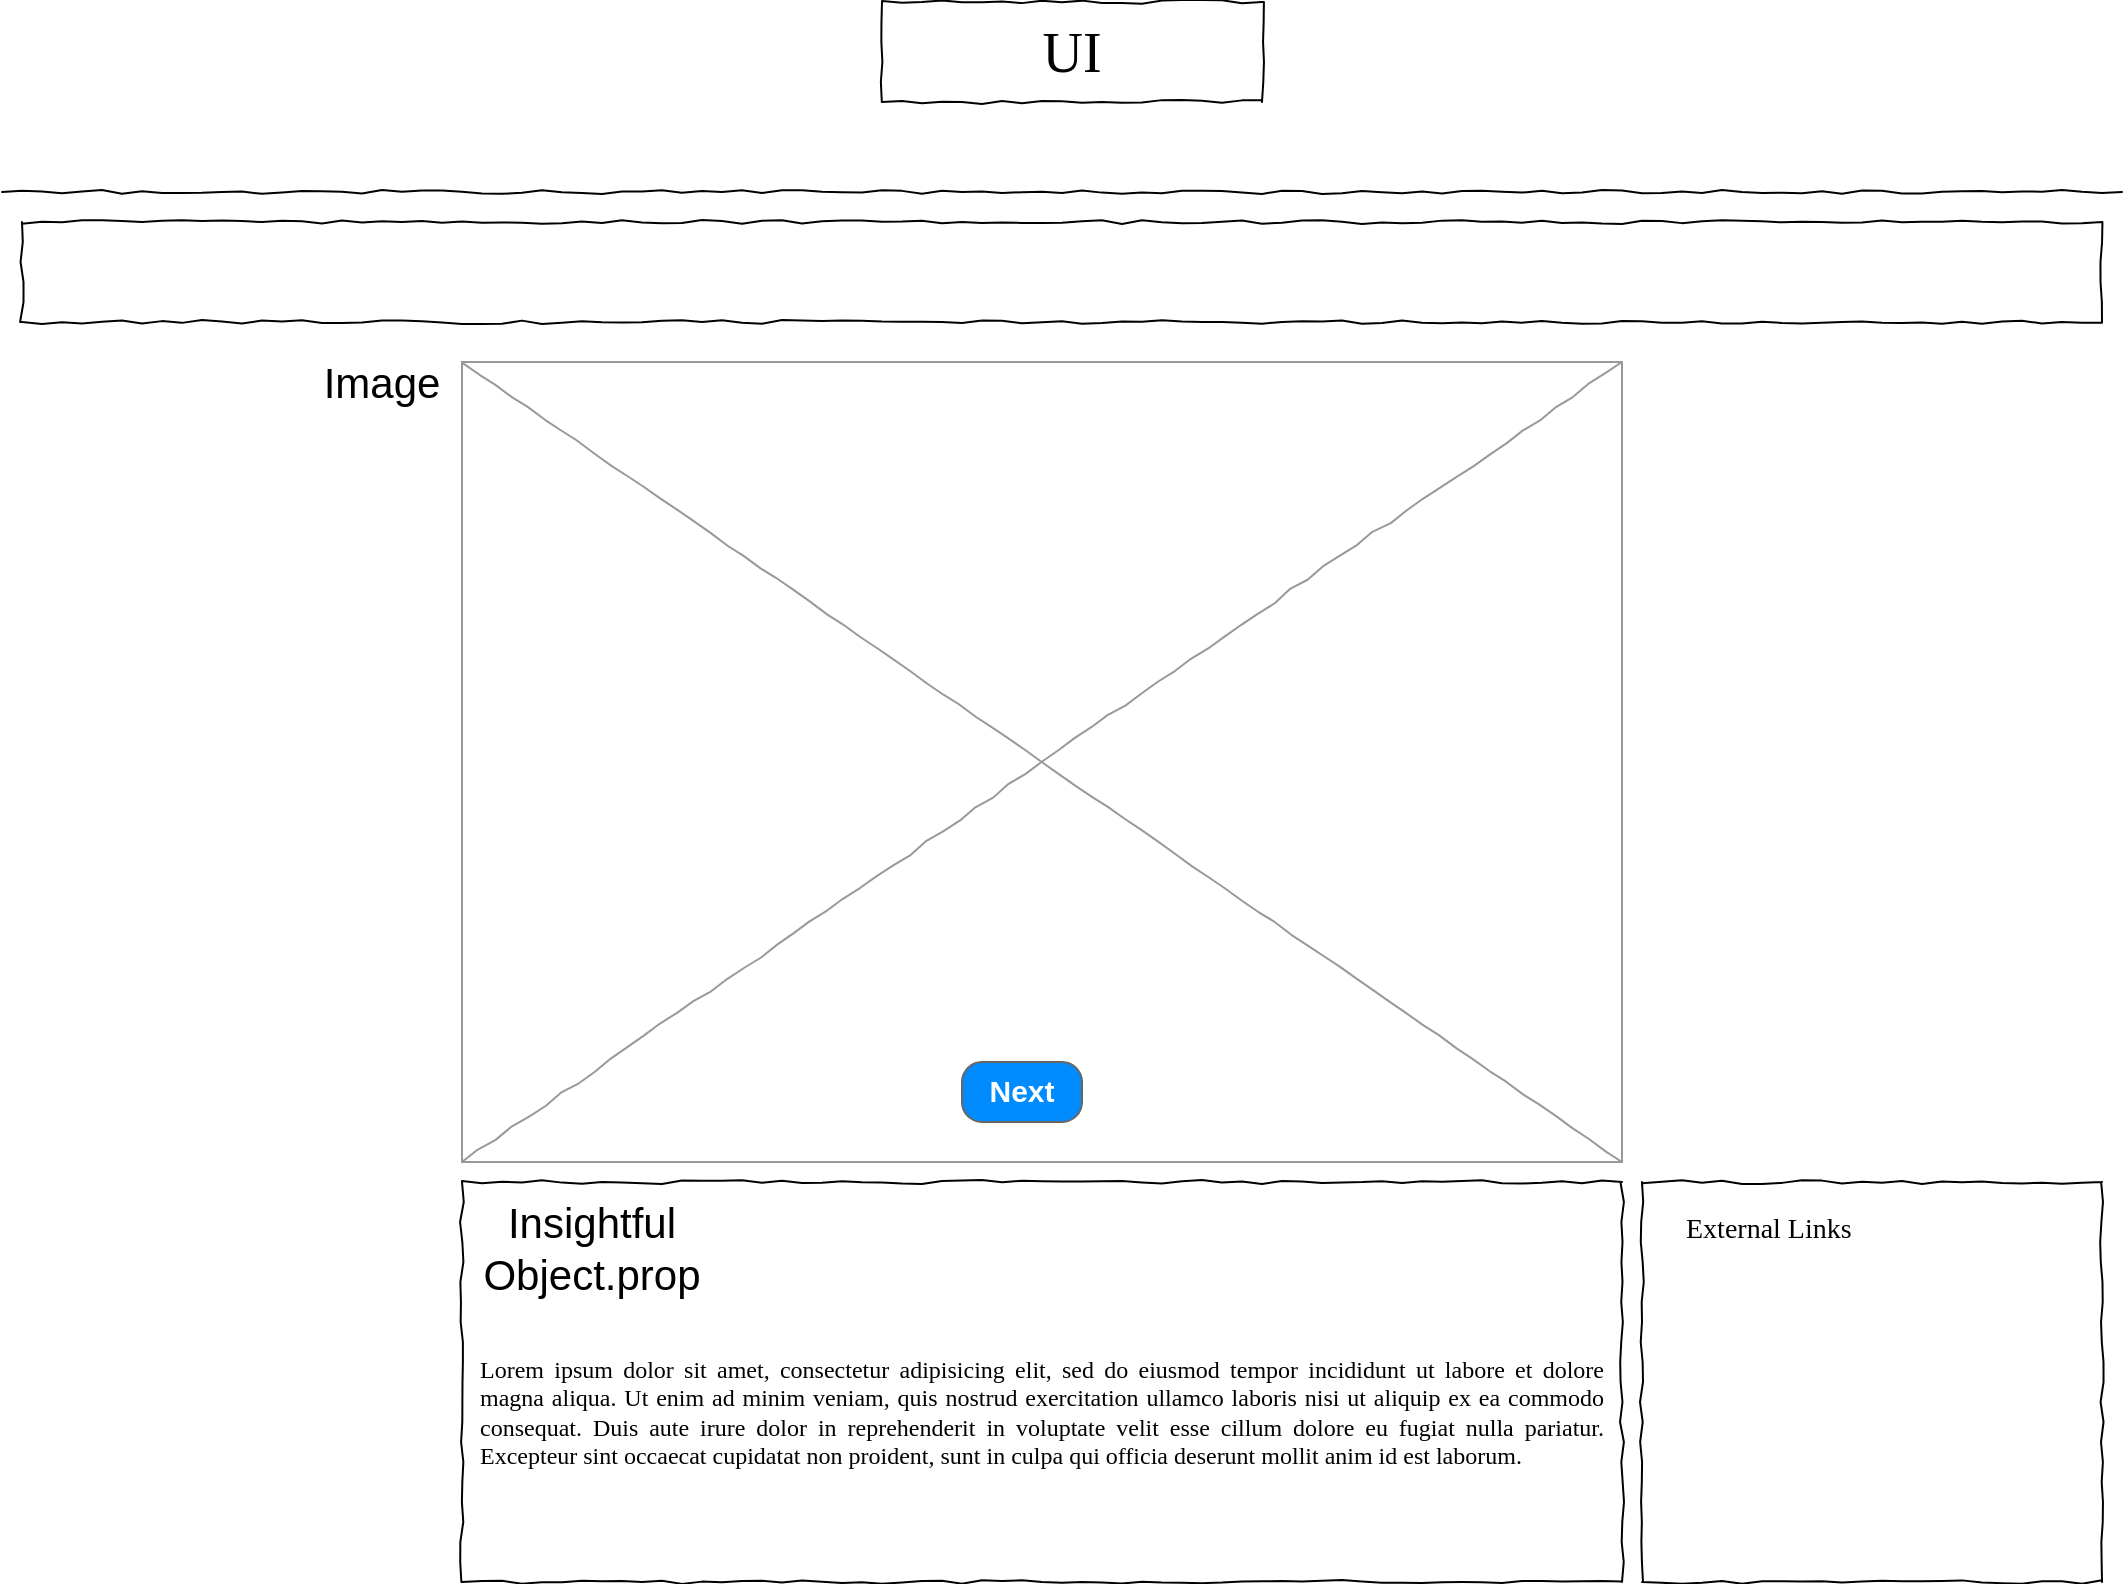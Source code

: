 <mxfile version="13.10.0" type="embed" pages="4">
    <diagram name="Page-1" id="03018318-947c-dd8e-b7a3-06fadd420f32">
        <mxGraphModel dx="1812" dy="703" grid="1" gridSize="10" guides="1" tooltips="1" connect="1" arrows="1" fold="1" page="1" pageScale="1" pageWidth="1100" pageHeight="850" background="#ffffff" math="0" shadow="0">
            <root>
                <mxCell id="0"/>
                <mxCell id="1" parent="0"/>
                <mxCell id="677b7b8949515195-2" value="UI" style="whiteSpace=wrap;html=1;rounded=0;shadow=0;labelBackgroundColor=none;strokeWidth=1;fontFamily=Verdana;fontSize=28;align=center;comic=1;" parent="1" vertex="1">
                    <mxGeometry x="460" y="50" width="190" height="50" as="geometry"/>
                </mxCell>
                <mxCell id="677b7b8949515195-9" value="" style="line;strokeWidth=1;html=1;rounded=0;shadow=0;labelBackgroundColor=none;fillColor=none;fontFamily=Verdana;fontSize=14;fontColor=#000000;align=center;comic=1;" parent="1" vertex="1">
                    <mxGeometry x="20" y="140" width="1060" height="10" as="geometry"/>
                </mxCell>
                <mxCell id="677b7b8949515195-10" value="" style="whiteSpace=wrap;html=1;rounded=0;shadow=0;labelBackgroundColor=none;strokeWidth=1;fillColor=none;fontFamily=Verdana;fontSize=12;align=center;comic=1;" parent="1" vertex="1">
                    <mxGeometry x="30" y="160" width="1040" height="50" as="geometry"/>
                </mxCell>
                <mxCell id="677b7b8949515195-15" value="&lt;div style=&quot;text-align: justify&quot;&gt;&lt;span style=&quot;color: rgba(0 , 0 , 0 , 0) ; font-family: monospace ; font-size: 0px&quot;&gt;%3CmxGraphModel%3E%3Croot%3E%3CmxCell%20id%3D%220%22%2F%3E%3CmxCell%20id%3D%221%22%20parent%3D%220%22%2F%3E%3CmxCell%20id%3D%222%22%20value%3D%22Image%22%20style%3D%22text%3Bhtml%3D1%3BstrokeColor%3Dnone%3BfillColor%3Dnone%3Balign%3Dcenter%3BverticalAlign%3Dmiddle%3BwhiteSpace%3Dwrap%3Brounded%3D0%3BfontSize%3D21%3B%22%20vertex%3D%221%22%20parent%3D%221%22%3E%3CmxGeometry%20x%3D%22190%22%20y%3D%22230%22%20width%3D%2240%22%20height%3D%2220%22%20as%3D%22geometry%22%2F%3E%3C%2FmxCell%3E%3C%2Froot%3E%3C%2FmxGraphModel%3E&lt;/span&gt;&lt;span&gt;&lt;br&gt;&lt;/span&gt;&lt;/div&gt;&lt;div style=&quot;text-align: justify&quot;&gt;&lt;span&gt;&lt;br&gt;&lt;/span&gt;&lt;/div&gt;&lt;div style=&quot;text-align: justify&quot;&gt;&lt;span&gt;&lt;br&gt;&lt;/span&gt;&lt;/div&gt;&lt;div style=&quot;text-align: justify&quot;&gt;&lt;span&gt;&lt;br&gt;&lt;/span&gt;&lt;/div&gt;&lt;div style=&quot;text-align: justify&quot;&gt;&lt;span&gt;&lt;br&gt;&lt;/span&gt;&lt;/div&gt;&lt;div style=&quot;text-align: justify&quot;&gt;&lt;span&gt;Lorem ipsum dolor sit amet, consectetur adipisicing elit, sed do eiusmod tempor incididunt ut labore et dolore magna aliqua. Ut enim ad minim veniam, quis nostrud exercitation ullamco laboris nisi ut aliquip ex ea commodo consequat. Duis aute irure dolor in reprehenderit in voluptate velit esse cillum dolore eu fugiat nulla pariatur. Excepteur sint occaecat cupidatat non proident, sunt in culpa qui officia deserunt mollit anim id est laborum.&lt;/span&gt;&lt;/div&gt;" style="whiteSpace=wrap;html=1;rounded=0;shadow=0;labelBackgroundColor=none;strokeWidth=1;fillColor=none;fontFamily=Verdana;fontSize=12;align=center;verticalAlign=top;spacing=10;comic=1;" parent="1" vertex="1">
                    <mxGeometry x="250" y="640" width="580" height="200" as="geometry"/>
                </mxCell>
                <mxCell id="677b7b8949515195-16" value="" style="verticalLabelPosition=bottom;shadow=0;dashed=0;align=center;html=1;verticalAlign=top;strokeWidth=1;shape=mxgraph.mockup.graphics.simpleIcon;strokeColor=#999999;rounded=0;labelBackgroundColor=none;fontFamily=Verdana;fontSize=14;fontColor=#000000;comic=1;" parent="1" vertex="1">
                    <mxGeometry x="250" y="230" width="580" height="400" as="geometry"/>
                </mxCell>
                <mxCell id="677b7b8949515195-26" value="" style="whiteSpace=wrap;html=1;rounded=0;shadow=0;labelBackgroundColor=none;strokeWidth=1;fillColor=none;fontFamily=Verdana;fontSize=12;align=center;comic=1;" parent="1" vertex="1">
                    <mxGeometry x="840" y="640" width="230" height="200" as="geometry"/>
                </mxCell>
                <mxCell id="677b7b8949515195-42" value="External Links" style="text;html=1;points=[];align=left;verticalAlign=top;spacingTop=-4;fontSize=14;fontFamily=Verdana" parent="1" vertex="1">
                    <mxGeometry x="860" y="653" width="170" height="20" as="geometry"/>
                </mxCell>
                <mxCell id="4h4jctPzliOnnjx4pKhY-1" value="Image" style="text;html=1;strokeColor=none;fillColor=none;align=center;verticalAlign=middle;whiteSpace=wrap;rounded=0;fontSize=21;" parent="1" vertex="1">
                    <mxGeometry x="190" y="230" width="40" height="20" as="geometry"/>
                </mxCell>
                <mxCell id="4h4jctPzliOnnjx4pKhY-2" value="&lt;font style=&quot;font-size: 15px&quot;&gt;Next&lt;/font&gt;" style="strokeWidth=1;shadow=0;dashed=0;align=center;html=1;shape=mxgraph.mockup.buttons.button;strokeColor=#666666;fontColor=#ffffff;mainText=;buttonStyle=round;fontSize=17;fontStyle=1;fillColor=#008cff;whiteSpace=wrap;" parent="1" vertex="1">
                    <mxGeometry x="500" y="580" width="60" height="30" as="geometry"/>
                </mxCell>
                <mxCell id="4h4jctPzliOnnjx4pKhY-8" value="Insightful Object.prop" style="text;html=1;strokeColor=none;fillColor=none;align=center;verticalAlign=middle;whiteSpace=wrap;rounded=0;fontSize=21;" parent="1" vertex="1">
                    <mxGeometry x="240" y="653" width="150" height="40" as="geometry"/>
                </mxCell>
            </root>
        </mxGraphModel>
    </diagram>
    <diagram id="zmGmdxGS78DfiWs6E3hG" name="Page-2">
        <mxGraphModel dx="1812" dy="703" grid="1" gridSize="10" guides="1" tooltips="1" connect="1" arrows="1" fold="1" page="1" pageScale="1" pageWidth="827" pageHeight="1169" math="0" shadow="0">
            <root>
                <mxCell id="OkzMb20YwTvmT8Oa3cdr-0"/>
                <mxCell id="OkzMb20YwTvmT8Oa3cdr-1" parent="OkzMb20YwTvmT8Oa3cdr-0"/>
                <mxCell id="yHESbApCZMD7SywobxEk-0" value="" style="whiteSpace=wrap;html=1;rounded=0;shadow=0;labelBackgroundColor=none;strokeColor=#000000;strokeWidth=1;fillColor=none;fontFamily=Verdana;fontSize=12;fontColor=#000000;align=center;comic=1;" parent="OkzMb20YwTvmT8Oa3cdr-1" vertex="1">
                    <mxGeometry x="100" y="120" width="1470" height="810" as="geometry"/>
                </mxCell>
                <mxCell id="cEJlTuyYRtpYNmx6dZ6T-14" value="" style="whiteSpace=wrap;html=1;aspect=fixed;strokeWidth=4;fontSize=24;" parent="OkzMb20YwTvmT8Oa3cdr-1" vertex="1">
                    <mxGeometry x="530" y="650" width="140" height="140" as="geometry"/>
                </mxCell>
                <mxCell id="cEJlTuyYRtpYNmx6dZ6T-15" value="" style="whiteSpace=wrap;html=1;aspect=fixed;strokeWidth=4;fontSize=24;" parent="OkzMb20YwTvmT8Oa3cdr-1" vertex="1">
                    <mxGeometry x="740" y="650" width="140" height="140" as="geometry"/>
                </mxCell>
                <mxCell id="k2bR7vD0tmslMvNT1PfW-0" value="" style="rounded=1;whiteSpace=wrap;html=1;strokeWidth=4;fontSize=21;" parent="OkzMb20YwTvmT8Oa3cdr-1" vertex="1">
                    <mxGeometry x="155" y="160" width="1335" height="720" as="geometry"/>
                </mxCell>
                <mxCell id="cEJlTuyYRtpYNmx6dZ6T-4" value="" style="whiteSpace=wrap;html=1;aspect=fixed;strokeWidth=4;fontSize=24;verticalAlign=top;" parent="OkzMb20YwTvmT8Oa3cdr-1" vertex="1">
                    <mxGeometry x="230" y="195" width="650" height="650" as="geometry"/>
                </mxCell>
                <mxCell id="cEJlTuyYRtpYNmx6dZ6T-3" value="PhotoContainer" style="text;html=1;strokeColor=none;fillColor=none;align=center;verticalAlign=middle;whiteSpace=wrap;rounded=0;strokeWidth=4;fontStyle=1;fontSize=24;" parent="OkzMb20YwTvmT8Oa3cdr-1" vertex="1">
                    <mxGeometry x="280" y="140" width="150" height="70" as="geometry"/>
                </mxCell>
                <mxCell id="cEJlTuyYRtpYNmx6dZ6T-5" value="PhotoGrid" style="text;html=1;strokeColor=none;fillColor=none;align=center;verticalAlign=middle;whiteSpace=wrap;rounded=0;fontSize=24;fontStyle=1" parent="OkzMb20YwTvmT8Oa3cdr-1" vertex="1">
                    <mxGeometry x="300" y="210" width="40" height="20" as="geometry"/>
                </mxCell>
                <mxCell id="cEJlTuyYRtpYNmx6dZ6T-9" value="" style="whiteSpace=wrap;html=1;aspect=fixed;strokeWidth=4;fontSize=24;" parent="OkzMb20YwTvmT8Oa3cdr-1" vertex="1">
                    <mxGeometry x="264" y="250" width="140" height="140" as="geometry"/>
                </mxCell>
                <mxCell id="k2bR7vD0tmslMvNT1PfW-2" value="" style="whiteSpace=wrap;html=1;aspect=fixed;strokeWidth=4;fontSize=24;" parent="OkzMb20YwTvmT8Oa3cdr-1" vertex="1">
                    <mxGeometry x="264" y="440" width="140" height="140" as="geometry"/>
                </mxCell>
                <mxCell id="k2bR7vD0tmslMvNT1PfW-3" value="" style="whiteSpace=wrap;html=1;aspect=fixed;strokeWidth=4;fontSize=24;" parent="OkzMb20YwTvmT8Oa3cdr-1" vertex="1">
                    <mxGeometry x="264" y="620" width="140" height="140" as="geometry"/>
                </mxCell>
                <mxCell id="k2bR7vD0tmslMvNT1PfW-4" value="" style="whiteSpace=wrap;html=1;aspect=fixed;strokeWidth=4;fontSize=24;" parent="OkzMb20YwTvmT8Oa3cdr-1" vertex="1">
                    <mxGeometry x="480" y="250" width="140" height="140" as="geometry"/>
                </mxCell>
                <mxCell id="k2bR7vD0tmslMvNT1PfW-5" value="" style="whiteSpace=wrap;html=1;aspect=fixed;strokeWidth=4;fontSize=24;" parent="OkzMb20YwTvmT8Oa3cdr-1" vertex="1">
                    <mxGeometry x="690" y="250" width="140" height="140" as="geometry"/>
                </mxCell>
                <mxCell id="k2bR7vD0tmslMvNT1PfW-6" value="" style="whiteSpace=wrap;html=1;aspect=fixed;strokeWidth=4;fontSize=24;" parent="OkzMb20YwTvmT8Oa3cdr-1" vertex="1">
                    <mxGeometry x="485" y="440" width="140" height="140" as="geometry"/>
                </mxCell>
                <mxCell id="k2bR7vD0tmslMvNT1PfW-7" value="" style="whiteSpace=wrap;html=1;aspect=fixed;strokeWidth=4;fontSize=24;" parent="OkzMb20YwTvmT8Oa3cdr-1" vertex="1">
                    <mxGeometry x="687" y="440" width="140" height="140" as="geometry"/>
                </mxCell>
                <mxCell id="k2bR7vD0tmslMvNT1PfW-8" value="" style="whiteSpace=wrap;html=1;aspect=fixed;strokeWidth=4;fontSize=24;" parent="OkzMb20YwTvmT8Oa3cdr-1" vertex="1">
                    <mxGeometry x="485" y="620" width="140" height="140" as="geometry"/>
                </mxCell>
                <mxCell id="k2bR7vD0tmslMvNT1PfW-9" value="" style="whiteSpace=wrap;html=1;aspect=fixed;strokeWidth=4;fontSize=24;" parent="OkzMb20YwTvmT8Oa3cdr-1" vertex="1">
                    <mxGeometry x="687" y="620" width="140" height="140" as="geometry"/>
                </mxCell>
                <mxCell id="k2bR7vD0tmslMvNT1PfW-10" value="" style="rounded=0;whiteSpace=wrap;html=1;strokeWidth=4;fontSize=21;" parent="OkzMb20YwTvmT8Oa3cdr-1" vertex="1">
                    <mxGeometry x="940" y="195" width="500" height="195" as="geometry"/>
                </mxCell>
                <mxCell id="k2bR7vD0tmslMvNT1PfW-11" value="County Changer" style="text;html=1;strokeColor=none;fillColor=none;align=center;verticalAlign=middle;whiteSpace=wrap;rounded=0;fontSize=21;fontStyle=1" parent="OkzMb20YwTvmT8Oa3cdr-1" vertex="1">
                    <mxGeometry x="960" y="210" width="220" height="40" as="geometry"/>
                </mxCell>
                <mxCell id="k2bR7vD0tmslMvNT1PfW-12" value="Option 1" style="strokeWidth=1;shadow=0;dashed=0;align=center;html=1;shape=mxgraph.mockup.forms.comboBox;strokeColor=#999999;fillColor=#ddeeff;align=left;fillColor2=#aaddff;mainText=;fontColor=#666666;fontSize=17;spacingLeft=3;" parent="OkzMb20YwTvmT8Oa3cdr-1" vertex="1">
                    <mxGeometry x="970" y="270" width="150" height="30" as="geometry"/>
                </mxCell>
                <mxCell id="k2bR7vD0tmslMvNT1PfW-13" value="Option 1" style="strokeWidth=1;shadow=0;dashed=0;align=center;html=1;shape=mxgraph.mockup.forms.comboBox;strokeColor=#999999;fillColor=#ddeeff;align=left;fillColor2=#aaddff;mainText=;fontColor=#666666;fontSize=17;spacingLeft=3;" parent="OkzMb20YwTvmT8Oa3cdr-1" vertex="1">
                    <mxGeometry x="1210" y="270" width="150" height="30" as="geometry"/>
                </mxCell>
                <mxCell id="A5nRyX96cypssp2GpTWE-0" value="Photo" style="text;html=1;strokeColor=none;fillColor=none;align=center;verticalAlign=middle;whiteSpace=wrap;rounded=0;fontSize=19;" parent="OkzMb20YwTvmT8Oa3cdr-1" vertex="1">
                    <mxGeometry x="280" y="260" width="40" height="20" as="geometry"/>
                </mxCell>
            </root>
        </mxGraphModel>
    </diagram>
    <diagram id="eBFzqkjWwGh5Mb0Sj05I" name="Page-4">
        <mxGraphModel dx="1812" dy="703" grid="1" gridSize="10" guides="1" tooltips="1" connect="1" arrows="1" fold="1" page="1" pageScale="1" pageWidth="827" pageHeight="1169" math="0" shadow="0">
            <root>
                <mxCell id="hxcBPby-BTjeihng6vHj-0"/>
                <mxCell id="hxcBPby-BTjeihng6vHj-1" parent="hxcBPby-BTjeihng6vHj-0"/>
                <mxCell id="J9Jd6XH2ds8hbBK8N2th-0" value="" style="rounded=0;whiteSpace=wrap;html=1;strokeWidth=4;fontSize=21;fillColor=#f8cecc;strokeColor=#b85450;" parent="hxcBPby-BTjeihng6vHj-1" vertex="1">
                    <mxGeometry x="290" y="60" width="270" height="90" as="geometry"/>
                </mxCell>
                <mxCell id="J9Jd6XH2ds8hbBK8N2th-1" value="Photo Container" style="text;html=1;strokeColor=none;fillColor=none;align=center;verticalAlign=middle;whiteSpace=wrap;rounded=0;fontSize=21;" parent="hxcBPby-BTjeihng6vHj-1" vertex="1">
                    <mxGeometry x="405" y="20" width="40" height="20" as="geometry"/>
                </mxCell>
                <mxCell id="qpttxDpWk19ikilLY3t_-0" value="State: Photo Data" style="text;html=1;strokeColor=none;fillColor=none;align=center;verticalAlign=middle;whiteSpace=wrap;rounded=0;fontSize=19;" parent="hxcBPby-BTjeihng6vHj-1" vertex="1">
                    <mxGeometry x="290" y="70" width="170" height="30" as="geometry"/>
                </mxCell>
                <mxCell id="qpttxDpWk19ikilLY3t_-3" value="Props: None" style="text;html=1;strokeColor=none;fillColor=none;align=center;verticalAlign=middle;whiteSpace=wrap;rounded=0;fontSize=19;" parent="hxcBPby-BTjeihng6vHj-1" vertex="1">
                    <mxGeometry x="270" y="110" width="170" height="20" as="geometry"/>
                </mxCell>
                <mxCell id="qpttxDpWk19ikilLY3t_-4" value="" style="endArrow=classic;html=1;fontSize=19;exitX=0.5;exitY=1;exitDx=0;exitDy=0;" parent="hxcBPby-BTjeihng6vHj-1" source="J9Jd6XH2ds8hbBK8N2th-0" edge="1">
                    <mxGeometry width="50" height="50" relative="1" as="geometry">
                        <mxPoint x="420" y="300" as="sourcePoint"/>
                        <mxPoint x="590" y="230" as="targetPoint"/>
                    </mxGeometry>
                </mxCell>
                <mxCell id="qpttxDpWk19ikilLY3t_-5" value="" style="endArrow=classic;html=1;fontSize=19;" parent="hxcBPby-BTjeihng6vHj-1" edge="1">
                    <mxGeometry width="50" height="50" relative="1" as="geometry">
                        <mxPoint x="430" y="150" as="sourcePoint"/>
                        <mxPoint x="270" y="230" as="targetPoint"/>
                    </mxGeometry>
                </mxCell>
                <mxCell id="qpttxDpWk19ikilLY3t_-6" value="" style="rounded=0;whiteSpace=wrap;html=1;strokeWidth=4;fontSize=21;fillColor=#dae8fc;strokeColor=#6c8ebf;" parent="hxcBPby-BTjeihng6vHj-1" vertex="1">
                    <mxGeometry x="100" y="270" width="270" height="90" as="geometry"/>
                </mxCell>
                <mxCell id="qpttxDpWk19ikilLY3t_-7" value="" style="rounded=0;whiteSpace=wrap;html=1;strokeWidth=4;fontSize=21;fillColor=#e1d5e7;strokeColor=#9673a6;" parent="hxcBPby-BTjeihng6vHj-1" vertex="1">
                    <mxGeometry x="500" y="270" width="270" height="90" as="geometry"/>
                </mxCell>
                <mxCell id="kuNKKmNybLy-PxvKEmGZ-0" value="State:" style="text;html=1;strokeColor=none;fillColor=none;align=center;verticalAlign=middle;whiteSpace=wrap;rounded=0;fontSize=19;" parent="hxcBPby-BTjeihng6vHj-1" vertex="1">
                    <mxGeometry x="90" y="280" width="170" height="30" as="geometry"/>
                </mxCell>
                <mxCell id="kuNKKmNybLy-PxvKEmGZ-2" value="Props: Photo Data" style="text;html=1;strokeColor=none;fillColor=none;align=center;verticalAlign=middle;whiteSpace=wrap;rounded=0;fontSize=19;" parent="hxcBPby-BTjeihng6vHj-1" vertex="1">
                    <mxGeometry x="140" y="320" width="170" height="20" as="geometry"/>
                </mxCell>
                <mxCell id="4BSFlWtt9-oHdBHwx7mr-0" value="Photo Grid" style="text;html=1;strokeColor=none;fillColor=none;align=center;verticalAlign=middle;whiteSpace=wrap;rounded=0;fontSize=19;" parent="hxcBPby-BTjeihng6vHj-1" vertex="1">
                    <mxGeometry x="120" y="240" width="120" height="20" as="geometry"/>
                </mxCell>
                <mxCell id="rVcON3iX7BGQ9CVVPyWA-1" value="Location PIcker" style="text;html=1;strokeColor=none;fillColor=none;align=center;verticalAlign=middle;whiteSpace=wrap;rounded=0;fontSize=19;" parent="hxcBPby-BTjeihng6vHj-1" vertex="1">
                    <mxGeometry x="480" y="240" width="170" height="20" as="geometry"/>
                </mxCell>
                <mxCell id="AIoTfkTDQRmSgLCEQaAU-0" value="" style="rounded=0;whiteSpace=wrap;html=1;strokeWidth=4;fontSize=21;fillColor=#ffe6cc;strokeColor=#d79b00;" parent="hxcBPby-BTjeihng6vHj-1" vertex="1">
                    <mxGeometry x="100" y="480" width="270" height="90" as="geometry"/>
                </mxCell>
                <mxCell id="AIoTfkTDQRmSgLCEQaAU-1" value="" style="endArrow=classic;html=1;fontSize=19;" parent="hxcBPby-BTjeihng6vHj-1" edge="1">
                    <mxGeometry width="50" height="50" relative="1" as="geometry">
                        <mxPoint x="220" y="370" as="sourcePoint"/>
                        <mxPoint x="220" y="460" as="targetPoint"/>
                    </mxGeometry>
                </mxCell>
                <mxCell id="AIoTfkTDQRmSgLCEQaAU-2" value="State: None" style="text;html=1;strokeColor=none;fillColor=none;align=center;verticalAlign=middle;whiteSpace=wrap;rounded=0;fontSize=19;" parent="hxcBPby-BTjeihng6vHj-1" vertex="1">
                    <mxGeometry x="140" y="490" width="170" height="30" as="geometry"/>
                </mxCell>
                <mxCell id="AIoTfkTDQRmSgLCEQaAU-3" value="Props: Photo Object" style="text;html=1;strokeColor=none;fillColor=none;align=center;verticalAlign=middle;whiteSpace=wrap;rounded=0;fontSize=19;" parent="hxcBPby-BTjeihng6vHj-1" vertex="1">
                    <mxGeometry x="140" y="530" width="200" height="30" as="geometry"/>
                </mxCell>
            </root>
        </mxGraphModel>
    </diagram>
    <diagram id="HexjTDmmfdZT9CCn-_94" name="Page-3">
        <mxGraphModel dx="1812" dy="703" grid="1" gridSize="10" guides="1" tooltips="1" connect="1" arrows="1" fold="1" page="1" pageScale="1" pageWidth="827" pageHeight="1169" math="0" shadow="0">
            <root>
                <mxCell id="JRbCmGWKsJUmuZrnRMVa-0"/>
                <mxCell id="JRbCmGWKsJUmuZrnRMVa-1" parent="JRbCmGWKsJUmuZrnRMVa-0"/>
            </root>
        </mxGraphModel>
    </diagram>
</mxfile>